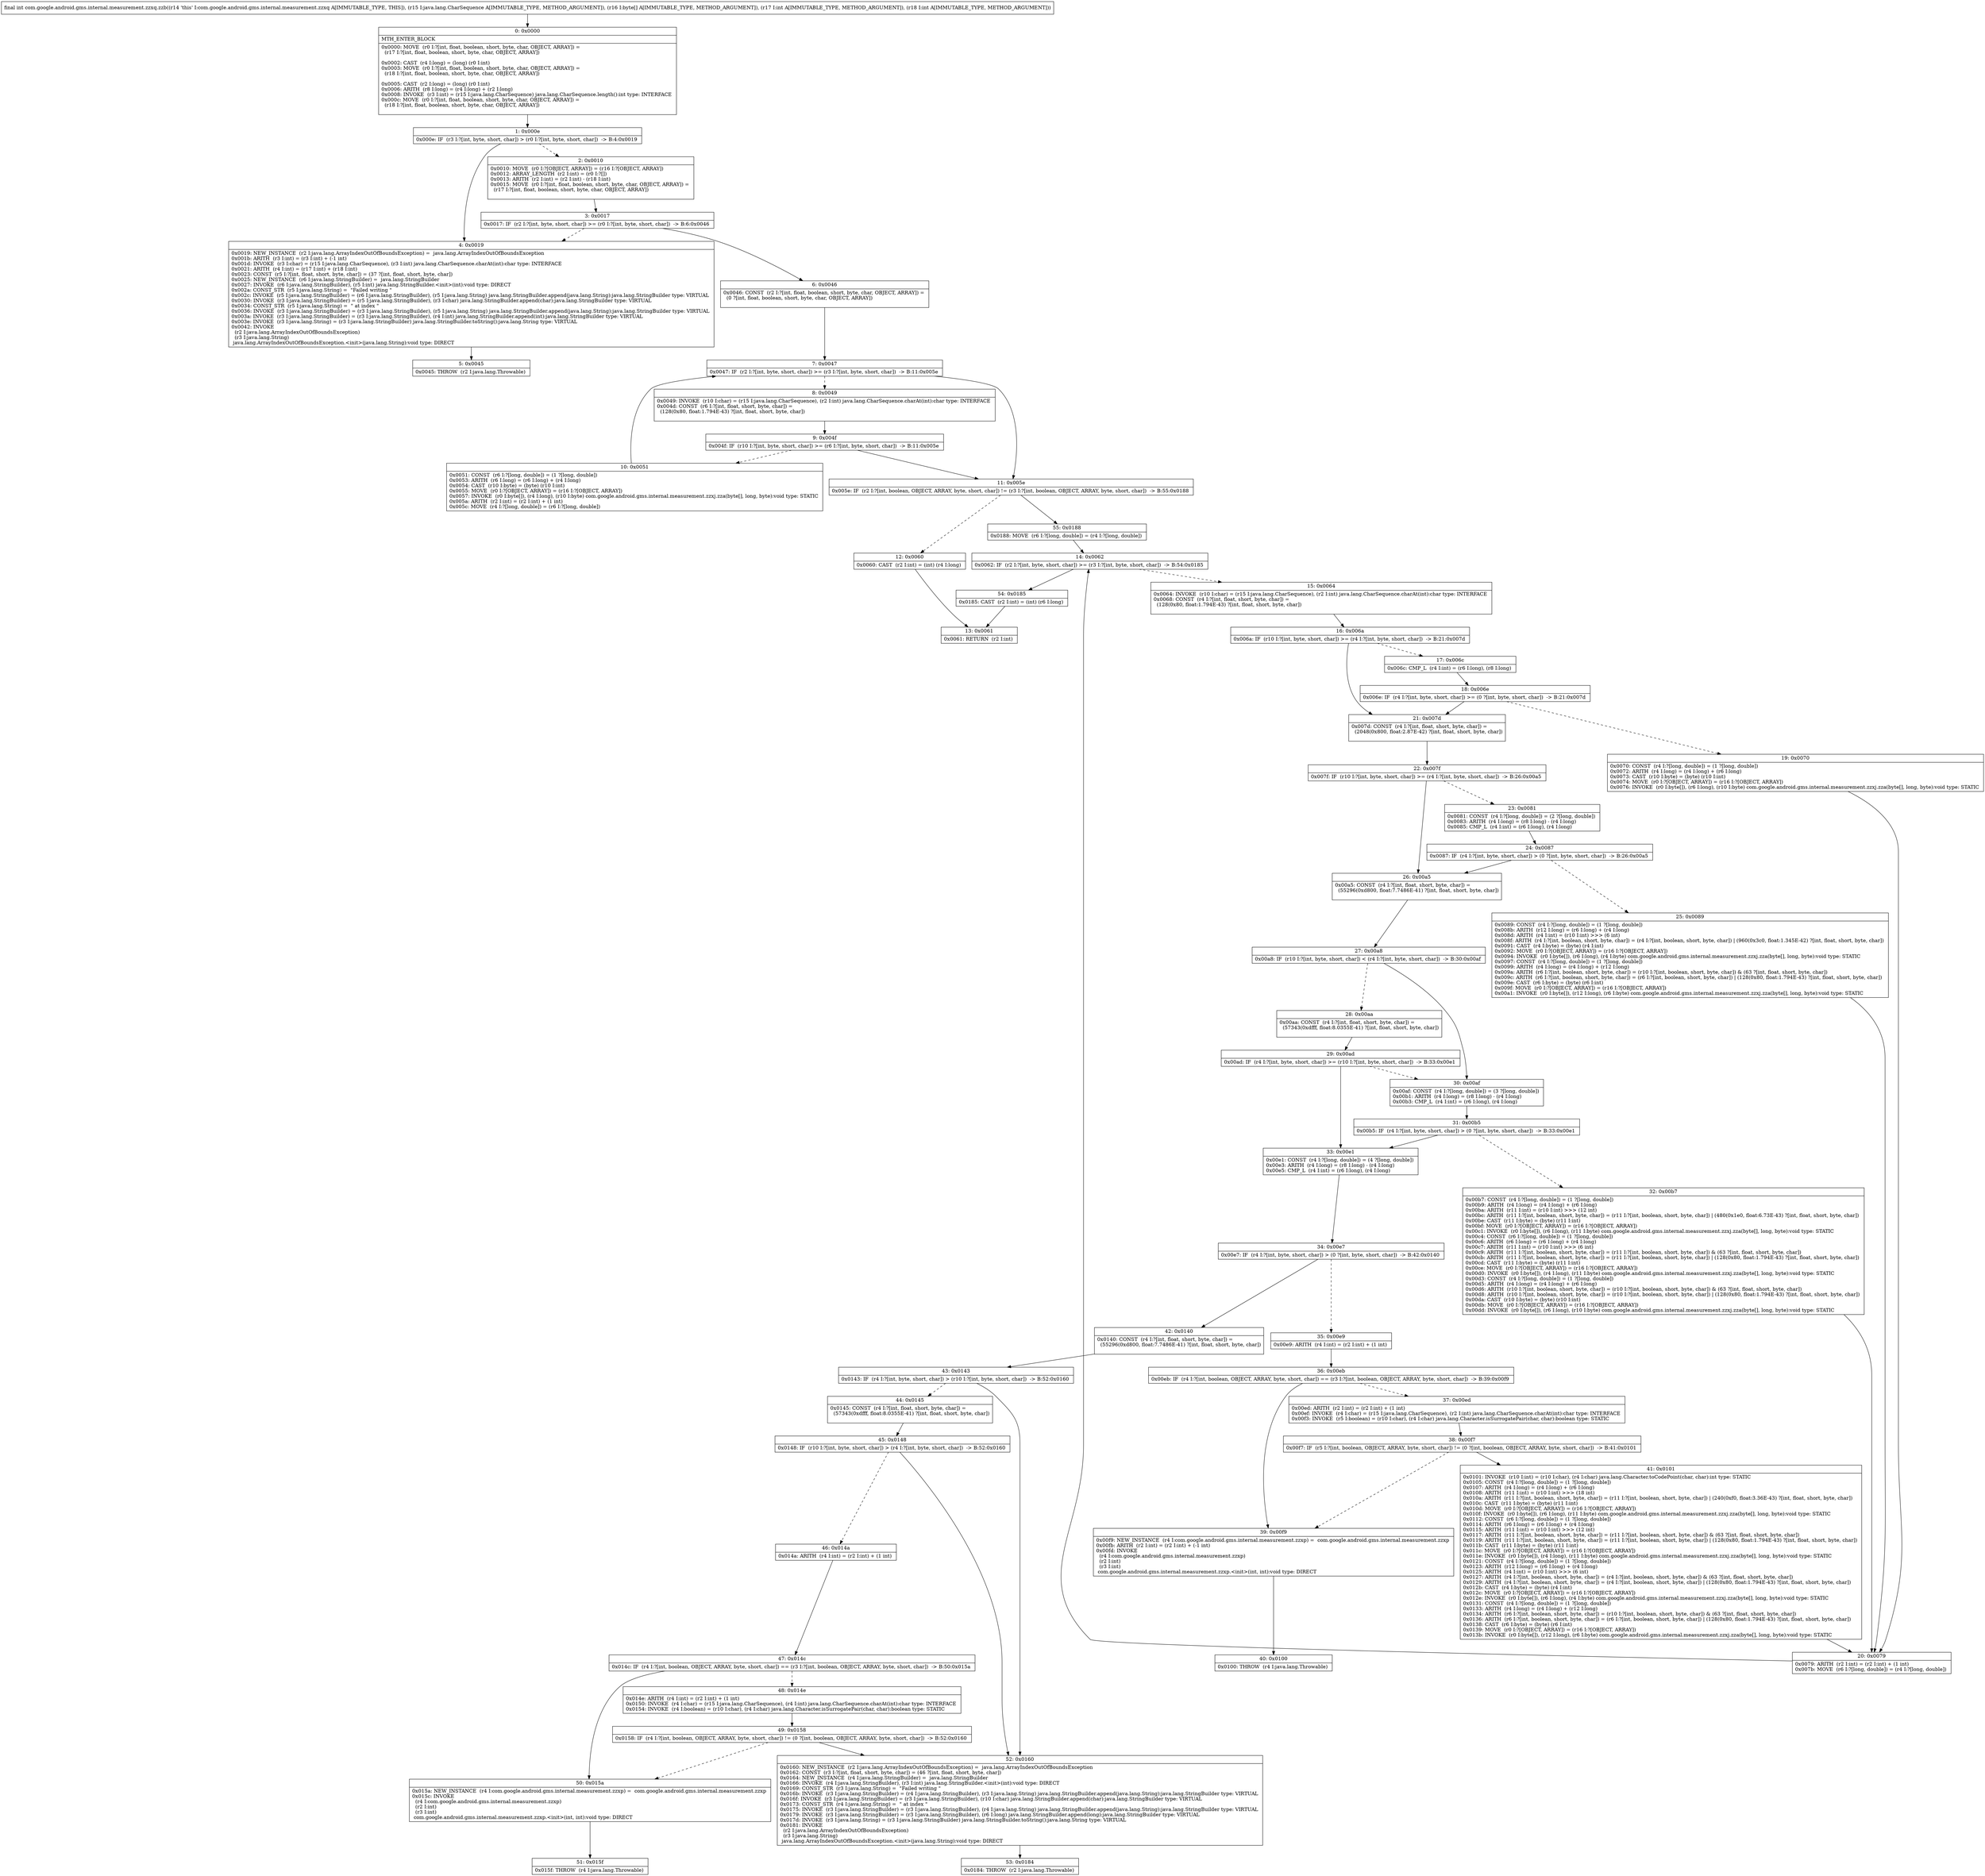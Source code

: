 digraph "CFG forcom.google.android.gms.internal.measurement.zzxq.zzb(Ljava\/lang\/CharSequence;[BII)I" {
Node_0 [shape=record,label="{0\:\ 0x0000|MTH_ENTER_BLOCK\l|0x0000: MOVE  (r0 I:?[int, float, boolean, short, byte, char, OBJECT, ARRAY]) = \l  (r17 I:?[int, float, boolean, short, byte, char, OBJECT, ARRAY])\l \l0x0002: CAST  (r4 I:long) = (long) (r0 I:int) \l0x0003: MOVE  (r0 I:?[int, float, boolean, short, byte, char, OBJECT, ARRAY]) = \l  (r18 I:?[int, float, boolean, short, byte, char, OBJECT, ARRAY])\l \l0x0005: CAST  (r2 I:long) = (long) (r0 I:int) \l0x0006: ARITH  (r8 I:long) = (r4 I:long) + (r2 I:long) \l0x0008: INVOKE  (r3 I:int) = (r15 I:java.lang.CharSequence) java.lang.CharSequence.length():int type: INTERFACE \l0x000c: MOVE  (r0 I:?[int, float, boolean, short, byte, char, OBJECT, ARRAY]) = \l  (r18 I:?[int, float, boolean, short, byte, char, OBJECT, ARRAY])\l \l}"];
Node_1 [shape=record,label="{1\:\ 0x000e|0x000e: IF  (r3 I:?[int, byte, short, char]) \> (r0 I:?[int, byte, short, char])  \-\> B:4:0x0019 \l}"];
Node_2 [shape=record,label="{2\:\ 0x0010|0x0010: MOVE  (r0 I:?[OBJECT, ARRAY]) = (r16 I:?[OBJECT, ARRAY]) \l0x0012: ARRAY_LENGTH  (r2 I:int) = (r0 I:?[]) \l0x0013: ARITH  (r2 I:int) = (r2 I:int) \- (r18 I:int) \l0x0015: MOVE  (r0 I:?[int, float, boolean, short, byte, char, OBJECT, ARRAY]) = \l  (r17 I:?[int, float, boolean, short, byte, char, OBJECT, ARRAY])\l \l}"];
Node_3 [shape=record,label="{3\:\ 0x0017|0x0017: IF  (r2 I:?[int, byte, short, char]) \>= (r0 I:?[int, byte, short, char])  \-\> B:6:0x0046 \l}"];
Node_4 [shape=record,label="{4\:\ 0x0019|0x0019: NEW_INSTANCE  (r2 I:java.lang.ArrayIndexOutOfBoundsException) =  java.lang.ArrayIndexOutOfBoundsException \l0x001b: ARITH  (r3 I:int) = (r3 I:int) + (\-1 int) \l0x001d: INVOKE  (r3 I:char) = (r15 I:java.lang.CharSequence), (r3 I:int) java.lang.CharSequence.charAt(int):char type: INTERFACE \l0x0021: ARITH  (r4 I:int) = (r17 I:int) + (r18 I:int) \l0x0023: CONST  (r5 I:?[int, float, short, byte, char]) = (37 ?[int, float, short, byte, char]) \l0x0025: NEW_INSTANCE  (r6 I:java.lang.StringBuilder) =  java.lang.StringBuilder \l0x0027: INVOKE  (r6 I:java.lang.StringBuilder), (r5 I:int) java.lang.StringBuilder.\<init\>(int):void type: DIRECT \l0x002a: CONST_STR  (r5 I:java.lang.String) =  \"Failed writing \" \l0x002c: INVOKE  (r5 I:java.lang.StringBuilder) = (r6 I:java.lang.StringBuilder), (r5 I:java.lang.String) java.lang.StringBuilder.append(java.lang.String):java.lang.StringBuilder type: VIRTUAL \l0x0030: INVOKE  (r3 I:java.lang.StringBuilder) = (r5 I:java.lang.StringBuilder), (r3 I:char) java.lang.StringBuilder.append(char):java.lang.StringBuilder type: VIRTUAL \l0x0034: CONST_STR  (r5 I:java.lang.String) =  \" at index \" \l0x0036: INVOKE  (r3 I:java.lang.StringBuilder) = (r3 I:java.lang.StringBuilder), (r5 I:java.lang.String) java.lang.StringBuilder.append(java.lang.String):java.lang.StringBuilder type: VIRTUAL \l0x003a: INVOKE  (r3 I:java.lang.StringBuilder) = (r3 I:java.lang.StringBuilder), (r4 I:int) java.lang.StringBuilder.append(int):java.lang.StringBuilder type: VIRTUAL \l0x003e: INVOKE  (r3 I:java.lang.String) = (r3 I:java.lang.StringBuilder) java.lang.StringBuilder.toString():java.lang.String type: VIRTUAL \l0x0042: INVOKE  \l  (r2 I:java.lang.ArrayIndexOutOfBoundsException)\l  (r3 I:java.lang.String)\l java.lang.ArrayIndexOutOfBoundsException.\<init\>(java.lang.String):void type: DIRECT \l}"];
Node_5 [shape=record,label="{5\:\ 0x0045|0x0045: THROW  (r2 I:java.lang.Throwable) \l}"];
Node_6 [shape=record,label="{6\:\ 0x0046|0x0046: CONST  (r2 I:?[int, float, boolean, short, byte, char, OBJECT, ARRAY]) = \l  (0 ?[int, float, boolean, short, byte, char, OBJECT, ARRAY])\l \l}"];
Node_7 [shape=record,label="{7\:\ 0x0047|0x0047: IF  (r2 I:?[int, byte, short, char]) \>= (r3 I:?[int, byte, short, char])  \-\> B:11:0x005e \l}"];
Node_8 [shape=record,label="{8\:\ 0x0049|0x0049: INVOKE  (r10 I:char) = (r15 I:java.lang.CharSequence), (r2 I:int) java.lang.CharSequence.charAt(int):char type: INTERFACE \l0x004d: CONST  (r6 I:?[int, float, short, byte, char]) = \l  (128(0x80, float:1.794E\-43) ?[int, float, short, byte, char])\l \l}"];
Node_9 [shape=record,label="{9\:\ 0x004f|0x004f: IF  (r10 I:?[int, byte, short, char]) \>= (r6 I:?[int, byte, short, char])  \-\> B:11:0x005e \l}"];
Node_10 [shape=record,label="{10\:\ 0x0051|0x0051: CONST  (r6 I:?[long, double]) = (1 ?[long, double]) \l0x0053: ARITH  (r6 I:long) = (r6 I:long) + (r4 I:long) \l0x0054: CAST  (r10 I:byte) = (byte) (r10 I:int) \l0x0055: MOVE  (r0 I:?[OBJECT, ARRAY]) = (r16 I:?[OBJECT, ARRAY]) \l0x0057: INVOKE  (r0 I:byte[]), (r4 I:long), (r10 I:byte) com.google.android.gms.internal.measurement.zzxj.zza(byte[], long, byte):void type: STATIC \l0x005a: ARITH  (r2 I:int) = (r2 I:int) + (1 int) \l0x005c: MOVE  (r4 I:?[long, double]) = (r6 I:?[long, double]) \l}"];
Node_11 [shape=record,label="{11\:\ 0x005e|0x005e: IF  (r2 I:?[int, boolean, OBJECT, ARRAY, byte, short, char]) != (r3 I:?[int, boolean, OBJECT, ARRAY, byte, short, char])  \-\> B:55:0x0188 \l}"];
Node_12 [shape=record,label="{12\:\ 0x0060|0x0060: CAST  (r2 I:int) = (int) (r4 I:long) \l}"];
Node_13 [shape=record,label="{13\:\ 0x0061|0x0061: RETURN  (r2 I:int) \l}"];
Node_14 [shape=record,label="{14\:\ 0x0062|0x0062: IF  (r2 I:?[int, byte, short, char]) \>= (r3 I:?[int, byte, short, char])  \-\> B:54:0x0185 \l}"];
Node_15 [shape=record,label="{15\:\ 0x0064|0x0064: INVOKE  (r10 I:char) = (r15 I:java.lang.CharSequence), (r2 I:int) java.lang.CharSequence.charAt(int):char type: INTERFACE \l0x0068: CONST  (r4 I:?[int, float, short, byte, char]) = \l  (128(0x80, float:1.794E\-43) ?[int, float, short, byte, char])\l \l}"];
Node_16 [shape=record,label="{16\:\ 0x006a|0x006a: IF  (r10 I:?[int, byte, short, char]) \>= (r4 I:?[int, byte, short, char])  \-\> B:21:0x007d \l}"];
Node_17 [shape=record,label="{17\:\ 0x006c|0x006c: CMP_L  (r4 I:int) = (r6 I:long), (r8 I:long) \l}"];
Node_18 [shape=record,label="{18\:\ 0x006e|0x006e: IF  (r4 I:?[int, byte, short, char]) \>= (0 ?[int, byte, short, char])  \-\> B:21:0x007d \l}"];
Node_19 [shape=record,label="{19\:\ 0x0070|0x0070: CONST  (r4 I:?[long, double]) = (1 ?[long, double]) \l0x0072: ARITH  (r4 I:long) = (r4 I:long) + (r6 I:long) \l0x0073: CAST  (r10 I:byte) = (byte) (r10 I:int) \l0x0074: MOVE  (r0 I:?[OBJECT, ARRAY]) = (r16 I:?[OBJECT, ARRAY]) \l0x0076: INVOKE  (r0 I:byte[]), (r6 I:long), (r10 I:byte) com.google.android.gms.internal.measurement.zzxj.zza(byte[], long, byte):void type: STATIC \l}"];
Node_20 [shape=record,label="{20\:\ 0x0079|0x0079: ARITH  (r2 I:int) = (r2 I:int) + (1 int) \l0x007b: MOVE  (r6 I:?[long, double]) = (r4 I:?[long, double]) \l}"];
Node_21 [shape=record,label="{21\:\ 0x007d|0x007d: CONST  (r4 I:?[int, float, short, byte, char]) = \l  (2048(0x800, float:2.87E\-42) ?[int, float, short, byte, char])\l \l}"];
Node_22 [shape=record,label="{22\:\ 0x007f|0x007f: IF  (r10 I:?[int, byte, short, char]) \>= (r4 I:?[int, byte, short, char])  \-\> B:26:0x00a5 \l}"];
Node_23 [shape=record,label="{23\:\ 0x0081|0x0081: CONST  (r4 I:?[long, double]) = (2 ?[long, double]) \l0x0083: ARITH  (r4 I:long) = (r8 I:long) \- (r4 I:long) \l0x0085: CMP_L  (r4 I:int) = (r6 I:long), (r4 I:long) \l}"];
Node_24 [shape=record,label="{24\:\ 0x0087|0x0087: IF  (r4 I:?[int, byte, short, char]) \> (0 ?[int, byte, short, char])  \-\> B:26:0x00a5 \l}"];
Node_25 [shape=record,label="{25\:\ 0x0089|0x0089: CONST  (r4 I:?[long, double]) = (1 ?[long, double]) \l0x008b: ARITH  (r12 I:long) = (r6 I:long) + (r4 I:long) \l0x008d: ARITH  (r4 I:int) = (r10 I:int) \>\>\> (6 int) \l0x008f: ARITH  (r4 I:?[int, boolean, short, byte, char]) = (r4 I:?[int, boolean, short, byte, char]) \| (960(0x3c0, float:1.345E\-42) ?[int, float, short, byte, char]) \l0x0091: CAST  (r4 I:byte) = (byte) (r4 I:int) \l0x0092: MOVE  (r0 I:?[OBJECT, ARRAY]) = (r16 I:?[OBJECT, ARRAY]) \l0x0094: INVOKE  (r0 I:byte[]), (r6 I:long), (r4 I:byte) com.google.android.gms.internal.measurement.zzxj.zza(byte[], long, byte):void type: STATIC \l0x0097: CONST  (r4 I:?[long, double]) = (1 ?[long, double]) \l0x0099: ARITH  (r4 I:long) = (r4 I:long) + (r12 I:long) \l0x009a: ARITH  (r6 I:?[int, boolean, short, byte, char]) = (r10 I:?[int, boolean, short, byte, char]) & (63 ?[int, float, short, byte, char]) \l0x009c: ARITH  (r6 I:?[int, boolean, short, byte, char]) = (r6 I:?[int, boolean, short, byte, char]) \| (128(0x80, float:1.794E\-43) ?[int, float, short, byte, char]) \l0x009e: CAST  (r6 I:byte) = (byte) (r6 I:int) \l0x009f: MOVE  (r0 I:?[OBJECT, ARRAY]) = (r16 I:?[OBJECT, ARRAY]) \l0x00a1: INVOKE  (r0 I:byte[]), (r12 I:long), (r6 I:byte) com.google.android.gms.internal.measurement.zzxj.zza(byte[], long, byte):void type: STATIC \l}"];
Node_26 [shape=record,label="{26\:\ 0x00a5|0x00a5: CONST  (r4 I:?[int, float, short, byte, char]) = \l  (55296(0xd800, float:7.7486E\-41) ?[int, float, short, byte, char])\l \l}"];
Node_27 [shape=record,label="{27\:\ 0x00a8|0x00a8: IF  (r10 I:?[int, byte, short, char]) \< (r4 I:?[int, byte, short, char])  \-\> B:30:0x00af \l}"];
Node_28 [shape=record,label="{28\:\ 0x00aa|0x00aa: CONST  (r4 I:?[int, float, short, byte, char]) = \l  (57343(0xdfff, float:8.0355E\-41) ?[int, float, short, byte, char])\l \l}"];
Node_29 [shape=record,label="{29\:\ 0x00ad|0x00ad: IF  (r4 I:?[int, byte, short, char]) \>= (r10 I:?[int, byte, short, char])  \-\> B:33:0x00e1 \l}"];
Node_30 [shape=record,label="{30\:\ 0x00af|0x00af: CONST  (r4 I:?[long, double]) = (3 ?[long, double]) \l0x00b1: ARITH  (r4 I:long) = (r8 I:long) \- (r4 I:long) \l0x00b3: CMP_L  (r4 I:int) = (r6 I:long), (r4 I:long) \l}"];
Node_31 [shape=record,label="{31\:\ 0x00b5|0x00b5: IF  (r4 I:?[int, byte, short, char]) \> (0 ?[int, byte, short, char])  \-\> B:33:0x00e1 \l}"];
Node_32 [shape=record,label="{32\:\ 0x00b7|0x00b7: CONST  (r4 I:?[long, double]) = (1 ?[long, double]) \l0x00b9: ARITH  (r4 I:long) = (r4 I:long) + (r6 I:long) \l0x00ba: ARITH  (r11 I:int) = (r10 I:int) \>\>\> (12 int) \l0x00bc: ARITH  (r11 I:?[int, boolean, short, byte, char]) = (r11 I:?[int, boolean, short, byte, char]) \| (480(0x1e0, float:6.73E\-43) ?[int, float, short, byte, char]) \l0x00be: CAST  (r11 I:byte) = (byte) (r11 I:int) \l0x00bf: MOVE  (r0 I:?[OBJECT, ARRAY]) = (r16 I:?[OBJECT, ARRAY]) \l0x00c1: INVOKE  (r0 I:byte[]), (r6 I:long), (r11 I:byte) com.google.android.gms.internal.measurement.zzxj.zza(byte[], long, byte):void type: STATIC \l0x00c4: CONST  (r6 I:?[long, double]) = (1 ?[long, double]) \l0x00c6: ARITH  (r6 I:long) = (r6 I:long) + (r4 I:long) \l0x00c7: ARITH  (r11 I:int) = (r10 I:int) \>\>\> (6 int) \l0x00c9: ARITH  (r11 I:?[int, boolean, short, byte, char]) = (r11 I:?[int, boolean, short, byte, char]) & (63 ?[int, float, short, byte, char]) \l0x00cb: ARITH  (r11 I:?[int, boolean, short, byte, char]) = (r11 I:?[int, boolean, short, byte, char]) \| (128(0x80, float:1.794E\-43) ?[int, float, short, byte, char]) \l0x00cd: CAST  (r11 I:byte) = (byte) (r11 I:int) \l0x00ce: MOVE  (r0 I:?[OBJECT, ARRAY]) = (r16 I:?[OBJECT, ARRAY]) \l0x00d0: INVOKE  (r0 I:byte[]), (r4 I:long), (r11 I:byte) com.google.android.gms.internal.measurement.zzxj.zza(byte[], long, byte):void type: STATIC \l0x00d3: CONST  (r4 I:?[long, double]) = (1 ?[long, double]) \l0x00d5: ARITH  (r4 I:long) = (r4 I:long) + (r6 I:long) \l0x00d6: ARITH  (r10 I:?[int, boolean, short, byte, char]) = (r10 I:?[int, boolean, short, byte, char]) & (63 ?[int, float, short, byte, char]) \l0x00d8: ARITH  (r10 I:?[int, boolean, short, byte, char]) = (r10 I:?[int, boolean, short, byte, char]) \| (128(0x80, float:1.794E\-43) ?[int, float, short, byte, char]) \l0x00da: CAST  (r10 I:byte) = (byte) (r10 I:int) \l0x00db: MOVE  (r0 I:?[OBJECT, ARRAY]) = (r16 I:?[OBJECT, ARRAY]) \l0x00dd: INVOKE  (r0 I:byte[]), (r6 I:long), (r10 I:byte) com.google.android.gms.internal.measurement.zzxj.zza(byte[], long, byte):void type: STATIC \l}"];
Node_33 [shape=record,label="{33\:\ 0x00e1|0x00e1: CONST  (r4 I:?[long, double]) = (4 ?[long, double]) \l0x00e3: ARITH  (r4 I:long) = (r8 I:long) \- (r4 I:long) \l0x00e5: CMP_L  (r4 I:int) = (r6 I:long), (r4 I:long) \l}"];
Node_34 [shape=record,label="{34\:\ 0x00e7|0x00e7: IF  (r4 I:?[int, byte, short, char]) \> (0 ?[int, byte, short, char])  \-\> B:42:0x0140 \l}"];
Node_35 [shape=record,label="{35\:\ 0x00e9|0x00e9: ARITH  (r4 I:int) = (r2 I:int) + (1 int) \l}"];
Node_36 [shape=record,label="{36\:\ 0x00eb|0x00eb: IF  (r4 I:?[int, boolean, OBJECT, ARRAY, byte, short, char]) == (r3 I:?[int, boolean, OBJECT, ARRAY, byte, short, char])  \-\> B:39:0x00f9 \l}"];
Node_37 [shape=record,label="{37\:\ 0x00ed|0x00ed: ARITH  (r2 I:int) = (r2 I:int) + (1 int) \l0x00ef: INVOKE  (r4 I:char) = (r15 I:java.lang.CharSequence), (r2 I:int) java.lang.CharSequence.charAt(int):char type: INTERFACE \l0x00f3: INVOKE  (r5 I:boolean) = (r10 I:char), (r4 I:char) java.lang.Character.isSurrogatePair(char, char):boolean type: STATIC \l}"];
Node_38 [shape=record,label="{38\:\ 0x00f7|0x00f7: IF  (r5 I:?[int, boolean, OBJECT, ARRAY, byte, short, char]) != (0 ?[int, boolean, OBJECT, ARRAY, byte, short, char])  \-\> B:41:0x0101 \l}"];
Node_39 [shape=record,label="{39\:\ 0x00f9|0x00f9: NEW_INSTANCE  (r4 I:com.google.android.gms.internal.measurement.zzxp) =  com.google.android.gms.internal.measurement.zzxp \l0x00fb: ARITH  (r2 I:int) = (r2 I:int) + (\-1 int) \l0x00fd: INVOKE  \l  (r4 I:com.google.android.gms.internal.measurement.zzxp)\l  (r2 I:int)\l  (r3 I:int)\l com.google.android.gms.internal.measurement.zzxp.\<init\>(int, int):void type: DIRECT \l}"];
Node_40 [shape=record,label="{40\:\ 0x0100|0x0100: THROW  (r4 I:java.lang.Throwable) \l}"];
Node_41 [shape=record,label="{41\:\ 0x0101|0x0101: INVOKE  (r10 I:int) = (r10 I:char), (r4 I:char) java.lang.Character.toCodePoint(char, char):int type: STATIC \l0x0105: CONST  (r4 I:?[long, double]) = (1 ?[long, double]) \l0x0107: ARITH  (r4 I:long) = (r4 I:long) + (r6 I:long) \l0x0108: ARITH  (r11 I:int) = (r10 I:int) \>\>\> (18 int) \l0x010a: ARITH  (r11 I:?[int, boolean, short, byte, char]) = (r11 I:?[int, boolean, short, byte, char]) \| (240(0xf0, float:3.36E\-43) ?[int, float, short, byte, char]) \l0x010c: CAST  (r11 I:byte) = (byte) (r11 I:int) \l0x010d: MOVE  (r0 I:?[OBJECT, ARRAY]) = (r16 I:?[OBJECT, ARRAY]) \l0x010f: INVOKE  (r0 I:byte[]), (r6 I:long), (r11 I:byte) com.google.android.gms.internal.measurement.zzxj.zza(byte[], long, byte):void type: STATIC \l0x0112: CONST  (r6 I:?[long, double]) = (1 ?[long, double]) \l0x0114: ARITH  (r6 I:long) = (r6 I:long) + (r4 I:long) \l0x0115: ARITH  (r11 I:int) = (r10 I:int) \>\>\> (12 int) \l0x0117: ARITH  (r11 I:?[int, boolean, short, byte, char]) = (r11 I:?[int, boolean, short, byte, char]) & (63 ?[int, float, short, byte, char]) \l0x0119: ARITH  (r11 I:?[int, boolean, short, byte, char]) = (r11 I:?[int, boolean, short, byte, char]) \| (128(0x80, float:1.794E\-43) ?[int, float, short, byte, char]) \l0x011b: CAST  (r11 I:byte) = (byte) (r11 I:int) \l0x011c: MOVE  (r0 I:?[OBJECT, ARRAY]) = (r16 I:?[OBJECT, ARRAY]) \l0x011e: INVOKE  (r0 I:byte[]), (r4 I:long), (r11 I:byte) com.google.android.gms.internal.measurement.zzxj.zza(byte[], long, byte):void type: STATIC \l0x0121: CONST  (r4 I:?[long, double]) = (1 ?[long, double]) \l0x0123: ARITH  (r12 I:long) = (r6 I:long) + (r4 I:long) \l0x0125: ARITH  (r4 I:int) = (r10 I:int) \>\>\> (6 int) \l0x0127: ARITH  (r4 I:?[int, boolean, short, byte, char]) = (r4 I:?[int, boolean, short, byte, char]) & (63 ?[int, float, short, byte, char]) \l0x0129: ARITH  (r4 I:?[int, boolean, short, byte, char]) = (r4 I:?[int, boolean, short, byte, char]) \| (128(0x80, float:1.794E\-43) ?[int, float, short, byte, char]) \l0x012b: CAST  (r4 I:byte) = (byte) (r4 I:int) \l0x012c: MOVE  (r0 I:?[OBJECT, ARRAY]) = (r16 I:?[OBJECT, ARRAY]) \l0x012e: INVOKE  (r0 I:byte[]), (r6 I:long), (r4 I:byte) com.google.android.gms.internal.measurement.zzxj.zza(byte[], long, byte):void type: STATIC \l0x0131: CONST  (r4 I:?[long, double]) = (1 ?[long, double]) \l0x0133: ARITH  (r4 I:long) = (r4 I:long) + (r12 I:long) \l0x0134: ARITH  (r6 I:?[int, boolean, short, byte, char]) = (r10 I:?[int, boolean, short, byte, char]) & (63 ?[int, float, short, byte, char]) \l0x0136: ARITH  (r6 I:?[int, boolean, short, byte, char]) = (r6 I:?[int, boolean, short, byte, char]) \| (128(0x80, float:1.794E\-43) ?[int, float, short, byte, char]) \l0x0138: CAST  (r6 I:byte) = (byte) (r6 I:int) \l0x0139: MOVE  (r0 I:?[OBJECT, ARRAY]) = (r16 I:?[OBJECT, ARRAY]) \l0x013b: INVOKE  (r0 I:byte[]), (r12 I:long), (r6 I:byte) com.google.android.gms.internal.measurement.zzxj.zza(byte[], long, byte):void type: STATIC \l}"];
Node_42 [shape=record,label="{42\:\ 0x0140|0x0140: CONST  (r4 I:?[int, float, short, byte, char]) = \l  (55296(0xd800, float:7.7486E\-41) ?[int, float, short, byte, char])\l \l}"];
Node_43 [shape=record,label="{43\:\ 0x0143|0x0143: IF  (r4 I:?[int, byte, short, char]) \> (r10 I:?[int, byte, short, char])  \-\> B:52:0x0160 \l}"];
Node_44 [shape=record,label="{44\:\ 0x0145|0x0145: CONST  (r4 I:?[int, float, short, byte, char]) = \l  (57343(0xdfff, float:8.0355E\-41) ?[int, float, short, byte, char])\l \l}"];
Node_45 [shape=record,label="{45\:\ 0x0148|0x0148: IF  (r10 I:?[int, byte, short, char]) \> (r4 I:?[int, byte, short, char])  \-\> B:52:0x0160 \l}"];
Node_46 [shape=record,label="{46\:\ 0x014a|0x014a: ARITH  (r4 I:int) = (r2 I:int) + (1 int) \l}"];
Node_47 [shape=record,label="{47\:\ 0x014c|0x014c: IF  (r4 I:?[int, boolean, OBJECT, ARRAY, byte, short, char]) == (r3 I:?[int, boolean, OBJECT, ARRAY, byte, short, char])  \-\> B:50:0x015a \l}"];
Node_48 [shape=record,label="{48\:\ 0x014e|0x014e: ARITH  (r4 I:int) = (r2 I:int) + (1 int) \l0x0150: INVOKE  (r4 I:char) = (r15 I:java.lang.CharSequence), (r4 I:int) java.lang.CharSequence.charAt(int):char type: INTERFACE \l0x0154: INVOKE  (r4 I:boolean) = (r10 I:char), (r4 I:char) java.lang.Character.isSurrogatePair(char, char):boolean type: STATIC \l}"];
Node_49 [shape=record,label="{49\:\ 0x0158|0x0158: IF  (r4 I:?[int, boolean, OBJECT, ARRAY, byte, short, char]) != (0 ?[int, boolean, OBJECT, ARRAY, byte, short, char])  \-\> B:52:0x0160 \l}"];
Node_50 [shape=record,label="{50\:\ 0x015a|0x015a: NEW_INSTANCE  (r4 I:com.google.android.gms.internal.measurement.zzxp) =  com.google.android.gms.internal.measurement.zzxp \l0x015c: INVOKE  \l  (r4 I:com.google.android.gms.internal.measurement.zzxp)\l  (r2 I:int)\l  (r3 I:int)\l com.google.android.gms.internal.measurement.zzxp.\<init\>(int, int):void type: DIRECT \l}"];
Node_51 [shape=record,label="{51\:\ 0x015f|0x015f: THROW  (r4 I:java.lang.Throwable) \l}"];
Node_52 [shape=record,label="{52\:\ 0x0160|0x0160: NEW_INSTANCE  (r2 I:java.lang.ArrayIndexOutOfBoundsException) =  java.lang.ArrayIndexOutOfBoundsException \l0x0162: CONST  (r3 I:?[int, float, short, byte, char]) = (46 ?[int, float, short, byte, char]) \l0x0164: NEW_INSTANCE  (r4 I:java.lang.StringBuilder) =  java.lang.StringBuilder \l0x0166: INVOKE  (r4 I:java.lang.StringBuilder), (r3 I:int) java.lang.StringBuilder.\<init\>(int):void type: DIRECT \l0x0169: CONST_STR  (r3 I:java.lang.String) =  \"Failed writing \" \l0x016b: INVOKE  (r3 I:java.lang.StringBuilder) = (r4 I:java.lang.StringBuilder), (r3 I:java.lang.String) java.lang.StringBuilder.append(java.lang.String):java.lang.StringBuilder type: VIRTUAL \l0x016f: INVOKE  (r3 I:java.lang.StringBuilder) = (r3 I:java.lang.StringBuilder), (r10 I:char) java.lang.StringBuilder.append(char):java.lang.StringBuilder type: VIRTUAL \l0x0173: CONST_STR  (r4 I:java.lang.String) =  \" at index \" \l0x0175: INVOKE  (r3 I:java.lang.StringBuilder) = (r3 I:java.lang.StringBuilder), (r4 I:java.lang.String) java.lang.StringBuilder.append(java.lang.String):java.lang.StringBuilder type: VIRTUAL \l0x0179: INVOKE  (r3 I:java.lang.StringBuilder) = (r3 I:java.lang.StringBuilder), (r6 I:long) java.lang.StringBuilder.append(long):java.lang.StringBuilder type: VIRTUAL \l0x017d: INVOKE  (r3 I:java.lang.String) = (r3 I:java.lang.StringBuilder) java.lang.StringBuilder.toString():java.lang.String type: VIRTUAL \l0x0181: INVOKE  \l  (r2 I:java.lang.ArrayIndexOutOfBoundsException)\l  (r3 I:java.lang.String)\l java.lang.ArrayIndexOutOfBoundsException.\<init\>(java.lang.String):void type: DIRECT \l}"];
Node_53 [shape=record,label="{53\:\ 0x0184|0x0184: THROW  (r2 I:java.lang.Throwable) \l}"];
Node_54 [shape=record,label="{54\:\ 0x0185|0x0185: CAST  (r2 I:int) = (int) (r6 I:long) \l}"];
Node_55 [shape=record,label="{55\:\ 0x0188|0x0188: MOVE  (r6 I:?[long, double]) = (r4 I:?[long, double]) \l}"];
MethodNode[shape=record,label="{final int com.google.android.gms.internal.measurement.zzxq.zzb((r14 'this' I:com.google.android.gms.internal.measurement.zzxq A[IMMUTABLE_TYPE, THIS]), (r15 I:java.lang.CharSequence A[IMMUTABLE_TYPE, METHOD_ARGUMENT]), (r16 I:byte[] A[IMMUTABLE_TYPE, METHOD_ARGUMENT]), (r17 I:int A[IMMUTABLE_TYPE, METHOD_ARGUMENT]), (r18 I:int A[IMMUTABLE_TYPE, METHOD_ARGUMENT])) }"];
MethodNode -> Node_0;
Node_0 -> Node_1;
Node_1 -> Node_2[style=dashed];
Node_1 -> Node_4;
Node_2 -> Node_3;
Node_3 -> Node_4[style=dashed];
Node_3 -> Node_6;
Node_4 -> Node_5;
Node_6 -> Node_7;
Node_7 -> Node_8[style=dashed];
Node_7 -> Node_11;
Node_8 -> Node_9;
Node_9 -> Node_10[style=dashed];
Node_9 -> Node_11;
Node_10 -> Node_7;
Node_11 -> Node_12[style=dashed];
Node_11 -> Node_55;
Node_12 -> Node_13;
Node_14 -> Node_15[style=dashed];
Node_14 -> Node_54;
Node_15 -> Node_16;
Node_16 -> Node_17[style=dashed];
Node_16 -> Node_21;
Node_17 -> Node_18;
Node_18 -> Node_19[style=dashed];
Node_18 -> Node_21;
Node_19 -> Node_20;
Node_20 -> Node_14;
Node_21 -> Node_22;
Node_22 -> Node_23[style=dashed];
Node_22 -> Node_26;
Node_23 -> Node_24;
Node_24 -> Node_25[style=dashed];
Node_24 -> Node_26;
Node_25 -> Node_20;
Node_26 -> Node_27;
Node_27 -> Node_28[style=dashed];
Node_27 -> Node_30;
Node_28 -> Node_29;
Node_29 -> Node_30[style=dashed];
Node_29 -> Node_33;
Node_30 -> Node_31;
Node_31 -> Node_32[style=dashed];
Node_31 -> Node_33;
Node_32 -> Node_20;
Node_33 -> Node_34;
Node_34 -> Node_35[style=dashed];
Node_34 -> Node_42;
Node_35 -> Node_36;
Node_36 -> Node_37[style=dashed];
Node_36 -> Node_39;
Node_37 -> Node_38;
Node_38 -> Node_39[style=dashed];
Node_38 -> Node_41;
Node_39 -> Node_40;
Node_41 -> Node_20;
Node_42 -> Node_43;
Node_43 -> Node_44[style=dashed];
Node_43 -> Node_52;
Node_44 -> Node_45;
Node_45 -> Node_46[style=dashed];
Node_45 -> Node_52;
Node_46 -> Node_47;
Node_47 -> Node_48[style=dashed];
Node_47 -> Node_50;
Node_48 -> Node_49;
Node_49 -> Node_50[style=dashed];
Node_49 -> Node_52;
Node_50 -> Node_51;
Node_52 -> Node_53;
Node_54 -> Node_13;
Node_55 -> Node_14;
}

